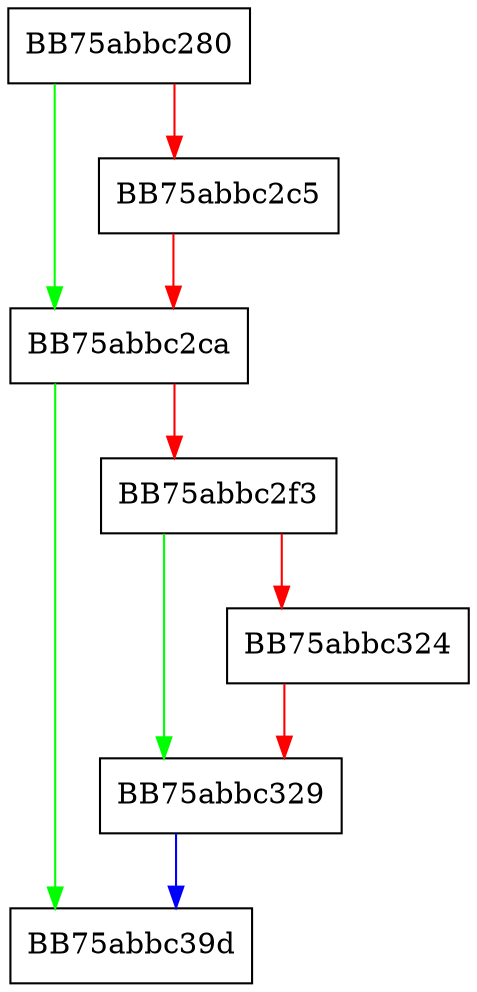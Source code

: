 digraph x86_microcode {
  node [shape="box"];
  graph [splines=ortho];
  BB75abbc280 -> BB75abbc2ca [color="green"];
  BB75abbc280 -> BB75abbc2c5 [color="red"];
  BB75abbc2c5 -> BB75abbc2ca [color="red"];
  BB75abbc2ca -> BB75abbc39d [color="green"];
  BB75abbc2ca -> BB75abbc2f3 [color="red"];
  BB75abbc2f3 -> BB75abbc329 [color="green"];
  BB75abbc2f3 -> BB75abbc324 [color="red"];
  BB75abbc324 -> BB75abbc329 [color="red"];
  BB75abbc329 -> BB75abbc39d [color="blue"];
}